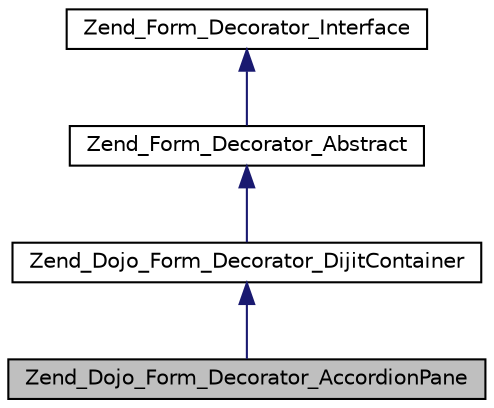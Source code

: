 digraph G
{
  edge [fontname="Helvetica",fontsize="10",labelfontname="Helvetica",labelfontsize="10"];
  node [fontname="Helvetica",fontsize="10",shape=record];
  Node1 [label="Zend_Dojo_Form_Decorator_AccordionPane",height=0.2,width=0.4,color="black", fillcolor="grey75", style="filled" fontcolor="black"];
  Node2 -> Node1 [dir="back",color="midnightblue",fontsize="10",style="solid",fontname="Helvetica"];
  Node2 [label="Zend_Dojo_Form_Decorator_DijitContainer",height=0.2,width=0.4,color="black", fillcolor="white", style="filled",URL="$class_zend___dojo___form___decorator___dijit_container.html"];
  Node3 -> Node2 [dir="back",color="midnightblue",fontsize="10",style="solid",fontname="Helvetica"];
  Node3 [label="Zend_Form_Decorator_Abstract",height=0.2,width=0.4,color="black", fillcolor="white", style="filled",URL="$class_zend___form___decorator___abstract.html"];
  Node4 -> Node3 [dir="back",color="midnightblue",fontsize="10",style="solid",fontname="Helvetica"];
  Node4 [label="Zend_Form_Decorator_Interface",height=0.2,width=0.4,color="black", fillcolor="white", style="filled",URL="$interface_zend___form___decorator___interface.html"];
}
